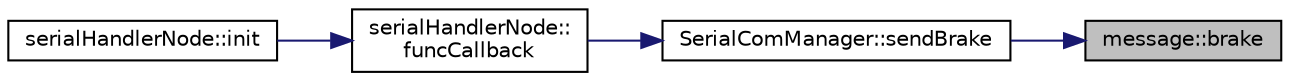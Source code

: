 digraph "message::brake"
{
 // LATEX_PDF_SIZE
  edge [fontname="Helvetica",fontsize="10",labelfontname="Helvetica",labelfontsize="10"];
  node [fontname="Helvetica",fontsize="10",shape=record];
  rankdir="RL";
  Node1 [label="message::brake",height=0.2,width=0.4,color="black", fillcolor="grey75", style="filled", fontcolor="black",tooltip="Construct the string to be sent, associated to brake action."];
  Node1 -> Node2 [dir="back",color="midnightblue",fontsize="10",style="solid",fontname="Helvetica"];
  Node2 [label="SerialComManager::sendBrake",height=0.2,width=0.4,color="black", fillcolor="white", style="filled",URL="$class_serial_com_manager.html#a6bc65cfd5969b51d71bce3b3215f91dc",tooltip="Send the desired brake value to the STM board."];
  Node2 -> Node3 [dir="back",color="midnightblue",fontsize="10",style="solid",fontname="Helvetica"];
  Node3 [label="serialHandlerNode::\lfuncCallback",height=0.2,width=0.4,color="black", fillcolor="white", style="filled",URL="$classserial_handler_node.html#a26fce782f5647c054185814e956c9066",tooltip="The callback function that send a command to the STM board upon receiving a command by the ROS subscr..."];
  Node3 -> Node4 [dir="back",color="midnightblue",fontsize="10",style="solid",fontname="Helvetica"];
  Node4 [label="serialHandlerNode::init",height=0.2,width=0.4,color="black", fillcolor="white", style="filled",URL="$classserial_handler_node.html#abb6092109287830784fd0cb6c7de3d8d",tooltip="Subscribe to the ROS command messages and attach all the actions to the responseHandler callback."];
}
